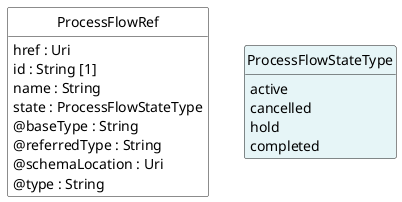 @startuml
hide circle
hide methods
hide stereotype
show <<Enumeration>> stereotype
skinparam class {
   BackgroundColor<<Enumeration>> #E6F5F7
   BackgroundColor<<Ref>> #FFFFE0
   BackgroundColor<<Pivot>> #FFFFFFF
   BackgroundColor<<SimpleType>> #E2F0DA
   BackgroundColor #FCF2E3
}

class ProcessFlowRef <<Pivot>> {
    href : Uri
    id : String [1]
    name : String
    state : ProcessFlowStateType
    @baseType : String
    @referredType : String
    @schemaLocation : Uri
    @type : String
}

class ProcessFlowStateType <<Enumeration>> {
    active
    cancelled
    hold
    completed
}

ProcessFlowRef -right[hidden]-> ProcessFlowStateType

@enduml